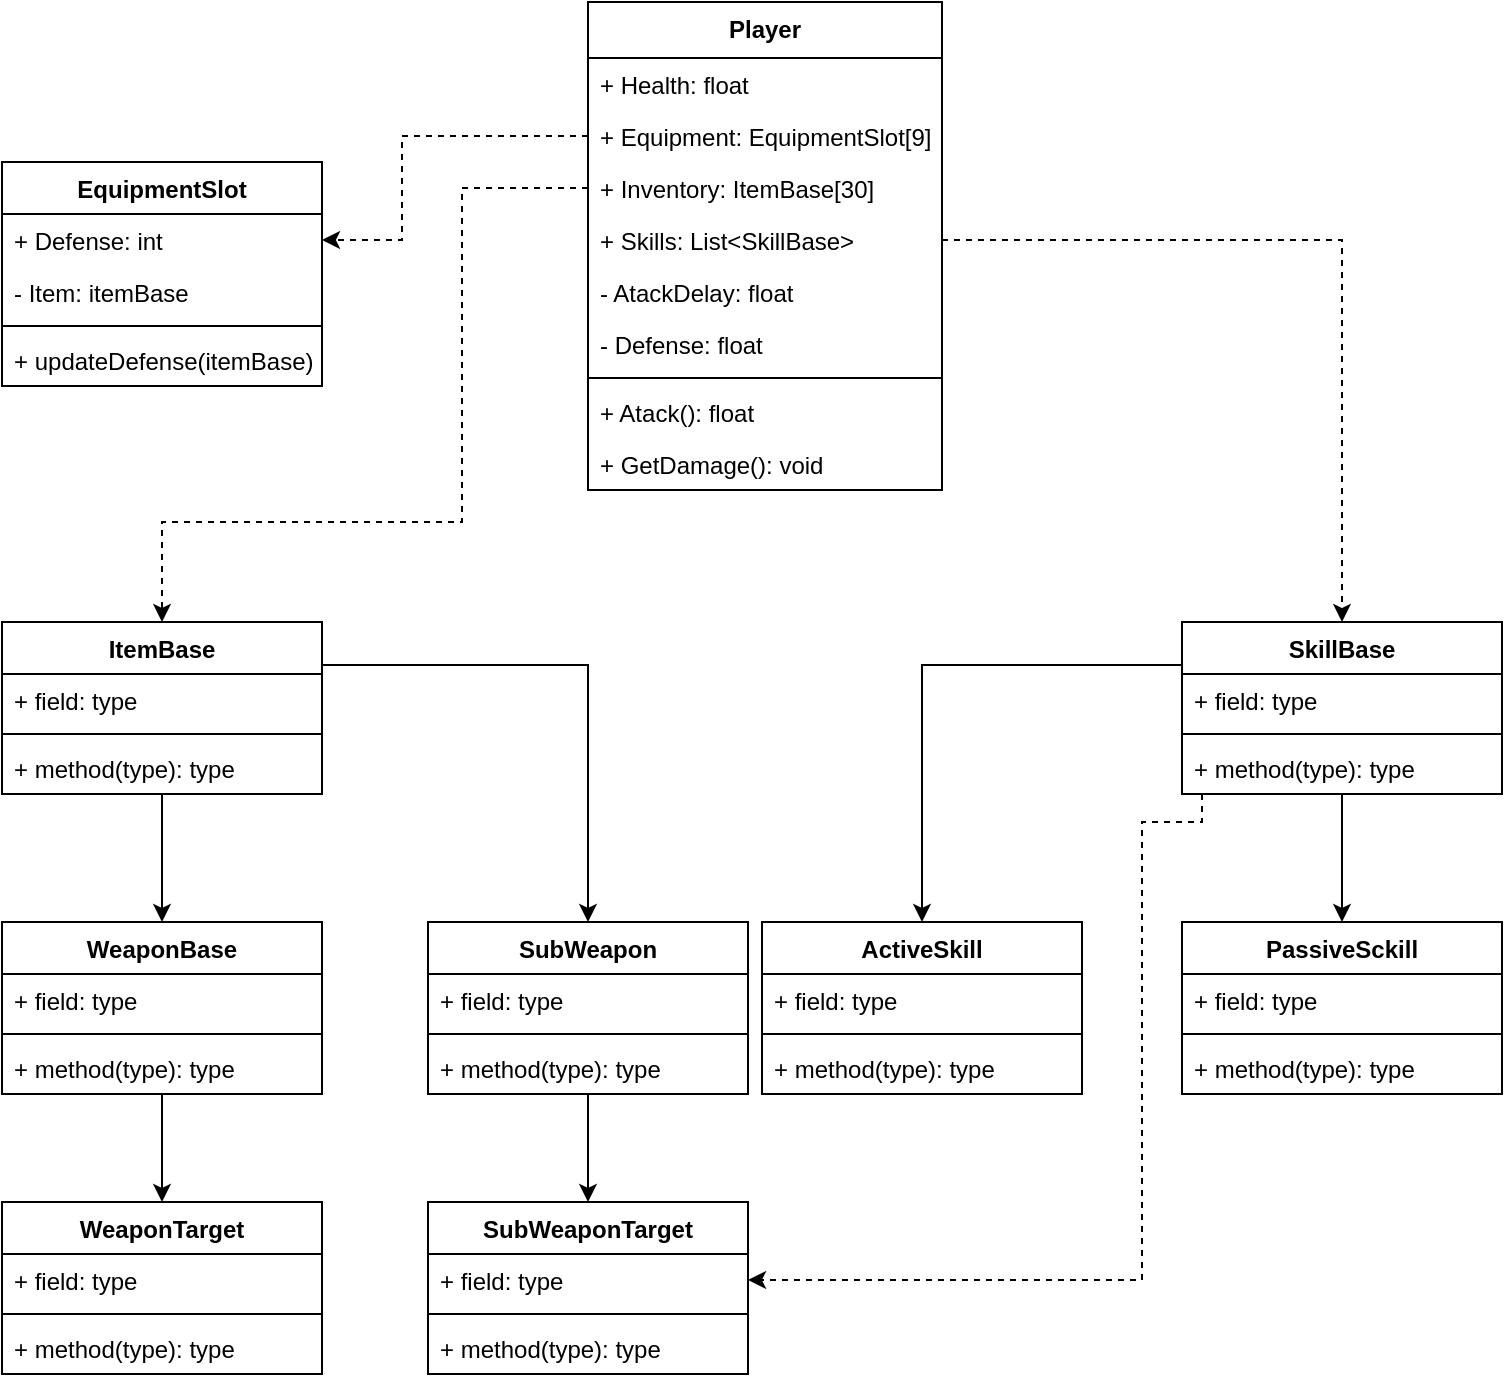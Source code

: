 <mxfile version="12.2.9" type="github" pages="1">
  <diagram id="H8IFhaGbX_Mn34hNXw0G" name="Page-1">
    <mxGraphModel dx="1463" dy="1943" grid="1" gridSize="10" guides="1" tooltips="1" connect="1" arrows="1" fold="1" page="1" pageScale="1" pageWidth="827" pageHeight="1169" math="0" shadow="0">
      <root>
        <mxCell id="0"/>
        <mxCell id="1" parent="0"/>
        <mxCell id="BPaVNomMC5HJTCO8Hj3X-1" value="Player" style="swimlane;fontStyle=1;align=center;verticalAlign=top;childLayout=stackLayout;horizontal=1;startSize=28;horizontalStack=0;resizeParent=1;resizeParentMax=0;resizeLast=0;collapsible=1;marginBottom=0;" parent="1" vertex="1">
          <mxGeometry x="333" y="-190" width="177" height="244" as="geometry"/>
        </mxCell>
        <mxCell id="BPaVNomMC5HJTCO8Hj3X-2" value="+ Health: float" style="text;strokeColor=none;fillColor=none;align=left;verticalAlign=top;spacingLeft=4;spacingRight=4;overflow=hidden;rotatable=0;points=[[0,0.5],[1,0.5]];portConstraint=eastwest;" parent="BPaVNomMC5HJTCO8Hj3X-1" vertex="1">
          <mxGeometry y="28" width="177" height="26" as="geometry"/>
        </mxCell>
        <mxCell id="857hvkK6cEc5dokzFMdj-6" value="+ Equipment: EquipmentSlot[9]" style="text;strokeColor=none;fillColor=none;align=left;verticalAlign=top;spacingLeft=4;spacingRight=4;overflow=hidden;rotatable=0;points=[[0,0.5],[1,0.5]];portConstraint=eastwest;" vertex="1" parent="BPaVNomMC5HJTCO8Hj3X-1">
          <mxGeometry y="54" width="177" height="26" as="geometry"/>
        </mxCell>
        <mxCell id="857hvkK6cEc5dokzFMdj-1" value="+ Inventory: ItemBase[30]" style="text;strokeColor=none;fillColor=none;align=left;verticalAlign=top;spacingLeft=4;spacingRight=4;overflow=hidden;rotatable=0;points=[[0,0.5],[1,0.5]];portConstraint=eastwest;" vertex="1" parent="BPaVNomMC5HJTCO8Hj3X-1">
          <mxGeometry y="80" width="177" height="26" as="geometry"/>
        </mxCell>
        <mxCell id="857hvkK6cEc5dokzFMdj-2" value="+ Skills: List&lt;SkillBase&gt;" style="text;strokeColor=none;fillColor=none;align=left;verticalAlign=top;spacingLeft=4;spacingRight=4;overflow=hidden;rotatable=0;points=[[0,0.5],[1,0.5]];portConstraint=eastwest;" vertex="1" parent="BPaVNomMC5HJTCO8Hj3X-1">
          <mxGeometry y="106" width="177" height="26" as="geometry"/>
        </mxCell>
        <mxCell id="857hvkK6cEc5dokzFMdj-3" value="- AtackDelay: float" style="text;strokeColor=none;fillColor=none;align=left;verticalAlign=top;spacingLeft=4;spacingRight=4;overflow=hidden;rotatable=0;points=[[0,0.5],[1,0.5]];portConstraint=eastwest;" vertex="1" parent="BPaVNomMC5HJTCO8Hj3X-1">
          <mxGeometry y="132" width="177" height="26" as="geometry"/>
        </mxCell>
        <mxCell id="857hvkK6cEc5dokzFMdj-5" value="- Defense: float" style="text;strokeColor=none;fillColor=none;align=left;verticalAlign=top;spacingLeft=4;spacingRight=4;overflow=hidden;rotatable=0;points=[[0,0.5],[1,0.5]];portConstraint=eastwest;" vertex="1" parent="BPaVNomMC5HJTCO8Hj3X-1">
          <mxGeometry y="158" width="177" height="26" as="geometry"/>
        </mxCell>
        <mxCell id="BPaVNomMC5HJTCO8Hj3X-3" value="" style="line;strokeWidth=1;fillColor=none;align=left;verticalAlign=middle;spacingTop=-1;spacingLeft=3;spacingRight=3;rotatable=0;labelPosition=right;points=[];portConstraint=eastwest;" parent="BPaVNomMC5HJTCO8Hj3X-1" vertex="1">
          <mxGeometry y="184" width="177" height="8" as="geometry"/>
        </mxCell>
        <mxCell id="BPaVNomMC5HJTCO8Hj3X-4" value="+ Atack(): float" style="text;strokeColor=none;fillColor=none;align=left;verticalAlign=top;spacingLeft=4;spacingRight=4;overflow=hidden;rotatable=0;points=[[0,0.5],[1,0.5]];portConstraint=eastwest;" parent="BPaVNomMC5HJTCO8Hj3X-1" vertex="1">
          <mxGeometry y="192" width="177" height="26" as="geometry"/>
        </mxCell>
        <mxCell id="857hvkK6cEc5dokzFMdj-4" value="+ GetDamage(): void" style="text;strokeColor=none;fillColor=none;align=left;verticalAlign=top;spacingLeft=4;spacingRight=4;overflow=hidden;rotatable=0;points=[[0,0.5],[1,0.5]];portConstraint=eastwest;" vertex="1" parent="BPaVNomMC5HJTCO8Hj3X-1">
          <mxGeometry y="218" width="177" height="26" as="geometry"/>
        </mxCell>
        <mxCell id="BPaVNomMC5HJTCO8Hj3X-14" style="edgeStyle=orthogonalEdgeStyle;rounded=0;orthogonalLoop=1;jettySize=auto;html=1;entryX=0.5;entryY=0;entryDx=0;entryDy=0;" parent="1" source="BPaVNomMC5HJTCO8Hj3X-5" target="BPaVNomMC5HJTCO8Hj3X-10" edge="1">
          <mxGeometry relative="1" as="geometry"/>
        </mxCell>
        <mxCell id="BPaVNomMC5HJTCO8Hj3X-5" value="WeaponBase" style="swimlane;fontStyle=1;align=center;verticalAlign=top;childLayout=stackLayout;horizontal=1;startSize=26;horizontalStack=0;resizeParent=1;resizeParentMax=0;resizeLast=0;collapsible=1;marginBottom=0;" parent="1" vertex="1">
          <mxGeometry x="40" y="270" width="160" height="86" as="geometry"/>
        </mxCell>
        <mxCell id="BPaVNomMC5HJTCO8Hj3X-6" value="+ field: type" style="text;strokeColor=none;fillColor=none;align=left;verticalAlign=top;spacingLeft=4;spacingRight=4;overflow=hidden;rotatable=0;points=[[0,0.5],[1,0.5]];portConstraint=eastwest;" parent="BPaVNomMC5HJTCO8Hj3X-5" vertex="1">
          <mxGeometry y="26" width="160" height="26" as="geometry"/>
        </mxCell>
        <mxCell id="BPaVNomMC5HJTCO8Hj3X-7" value="" style="line;strokeWidth=1;fillColor=none;align=left;verticalAlign=middle;spacingTop=-1;spacingLeft=3;spacingRight=3;rotatable=0;labelPosition=right;points=[];portConstraint=eastwest;" parent="BPaVNomMC5HJTCO8Hj3X-5" vertex="1">
          <mxGeometry y="52" width="160" height="8" as="geometry"/>
        </mxCell>
        <mxCell id="BPaVNomMC5HJTCO8Hj3X-8" value="+ method(type): type" style="text;strokeColor=none;fillColor=none;align=left;verticalAlign=top;spacingLeft=4;spacingRight=4;overflow=hidden;rotatable=0;points=[[0,0.5],[1,0.5]];portConstraint=eastwest;" parent="BPaVNomMC5HJTCO8Hj3X-5" vertex="1">
          <mxGeometry y="60" width="160" height="26" as="geometry"/>
        </mxCell>
        <mxCell id="BPaVNomMC5HJTCO8Hj3X-9" style="edgeStyle=orthogonalEdgeStyle;rounded=0;orthogonalLoop=1;jettySize=auto;html=1;entryX=0.5;entryY=0;entryDx=0;entryDy=0;dashed=1;exitX=0;exitY=0.5;exitDx=0;exitDy=0;" parent="1" source="857hvkK6cEc5dokzFMdj-1" target="BPaVNomMC5HJTCO8Hj3X-15" edge="1">
          <mxGeometry relative="1" as="geometry">
            <mxPoint x="210" y="-70" as="sourcePoint"/>
            <Array as="points">
              <mxPoint x="270" y="-97"/>
              <mxPoint x="270" y="70"/>
              <mxPoint x="120" y="70"/>
            </Array>
          </mxGeometry>
        </mxCell>
        <mxCell id="BPaVNomMC5HJTCO8Hj3X-10" value="WeaponTarget" style="swimlane;fontStyle=1;align=center;verticalAlign=top;childLayout=stackLayout;horizontal=1;startSize=26;horizontalStack=0;resizeParent=1;resizeParentMax=0;resizeLast=0;collapsible=1;marginBottom=0;" parent="1" vertex="1">
          <mxGeometry x="40" y="410" width="160" height="86" as="geometry"/>
        </mxCell>
        <mxCell id="BPaVNomMC5HJTCO8Hj3X-11" value="+ field: type" style="text;strokeColor=none;fillColor=none;align=left;verticalAlign=top;spacingLeft=4;spacingRight=4;overflow=hidden;rotatable=0;points=[[0,0.5],[1,0.5]];portConstraint=eastwest;" parent="BPaVNomMC5HJTCO8Hj3X-10" vertex="1">
          <mxGeometry y="26" width="160" height="26" as="geometry"/>
        </mxCell>
        <mxCell id="BPaVNomMC5HJTCO8Hj3X-12" value="" style="line;strokeWidth=1;fillColor=none;align=left;verticalAlign=middle;spacingTop=-1;spacingLeft=3;spacingRight=3;rotatable=0;labelPosition=right;points=[];portConstraint=eastwest;" parent="BPaVNomMC5HJTCO8Hj3X-10" vertex="1">
          <mxGeometry y="52" width="160" height="8" as="geometry"/>
        </mxCell>
        <mxCell id="BPaVNomMC5HJTCO8Hj3X-13" value="+ method(type): type" style="text;strokeColor=none;fillColor=none;align=left;verticalAlign=top;spacingLeft=4;spacingRight=4;overflow=hidden;rotatable=0;points=[[0,0.5],[1,0.5]];portConstraint=eastwest;" parent="BPaVNomMC5HJTCO8Hj3X-10" vertex="1">
          <mxGeometry y="60" width="160" height="26" as="geometry"/>
        </mxCell>
        <mxCell id="BPaVNomMC5HJTCO8Hj3X-19" style="edgeStyle=orthogonalEdgeStyle;rounded=0;orthogonalLoop=1;jettySize=auto;html=1;entryX=0.5;entryY=0;entryDx=0;entryDy=0;" parent="1" source="BPaVNomMC5HJTCO8Hj3X-15" target="BPaVNomMC5HJTCO8Hj3X-5" edge="1">
          <mxGeometry relative="1" as="geometry"/>
        </mxCell>
        <mxCell id="BPaVNomMC5HJTCO8Hj3X-24" style="edgeStyle=orthogonalEdgeStyle;rounded=0;orthogonalLoop=1;jettySize=auto;html=1;exitX=1;exitY=0.25;exitDx=0;exitDy=0;entryX=0.5;entryY=0;entryDx=0;entryDy=0;" parent="1" source="BPaVNomMC5HJTCO8Hj3X-15" target="BPaVNomMC5HJTCO8Hj3X-20" edge="1">
          <mxGeometry relative="1" as="geometry"/>
        </mxCell>
        <mxCell id="BPaVNomMC5HJTCO8Hj3X-15" value="ItemBase" style="swimlane;fontStyle=1;align=center;verticalAlign=top;childLayout=stackLayout;horizontal=1;startSize=26;horizontalStack=0;resizeParent=1;resizeParentMax=0;resizeLast=0;collapsible=1;marginBottom=0;" parent="1" vertex="1">
          <mxGeometry x="40" y="120" width="160" height="86" as="geometry"/>
        </mxCell>
        <mxCell id="BPaVNomMC5HJTCO8Hj3X-16" value="+ field: type" style="text;strokeColor=none;fillColor=none;align=left;verticalAlign=top;spacingLeft=4;spacingRight=4;overflow=hidden;rotatable=0;points=[[0,0.5],[1,0.5]];portConstraint=eastwest;" parent="BPaVNomMC5HJTCO8Hj3X-15" vertex="1">
          <mxGeometry y="26" width="160" height="26" as="geometry"/>
        </mxCell>
        <mxCell id="BPaVNomMC5HJTCO8Hj3X-17" value="" style="line;strokeWidth=1;fillColor=none;align=left;verticalAlign=middle;spacingTop=-1;spacingLeft=3;spacingRight=3;rotatable=0;labelPosition=right;points=[];portConstraint=eastwest;" parent="BPaVNomMC5HJTCO8Hj3X-15" vertex="1">
          <mxGeometry y="52" width="160" height="8" as="geometry"/>
        </mxCell>
        <mxCell id="BPaVNomMC5HJTCO8Hj3X-18" value="+ method(type): type" style="text;strokeColor=none;fillColor=none;align=left;verticalAlign=top;spacingLeft=4;spacingRight=4;overflow=hidden;rotatable=0;points=[[0,0.5],[1,0.5]];portConstraint=eastwest;" parent="BPaVNomMC5HJTCO8Hj3X-15" vertex="1">
          <mxGeometry y="60" width="160" height="26" as="geometry"/>
        </mxCell>
        <mxCell id="BPaVNomMC5HJTCO8Hj3X-29" style="edgeStyle=orthogonalEdgeStyle;rounded=0;orthogonalLoop=1;jettySize=auto;html=1;entryX=0.5;entryY=0;entryDx=0;entryDy=0;" parent="1" source="BPaVNomMC5HJTCO8Hj3X-20" target="BPaVNomMC5HJTCO8Hj3X-25" edge="1">
          <mxGeometry relative="1" as="geometry"/>
        </mxCell>
        <mxCell id="BPaVNomMC5HJTCO8Hj3X-20" value="SubWeapon" style="swimlane;fontStyle=1;align=center;verticalAlign=top;childLayout=stackLayout;horizontal=1;startSize=26;horizontalStack=0;resizeParent=1;resizeParentMax=0;resizeLast=0;collapsible=1;marginBottom=0;" parent="1" vertex="1">
          <mxGeometry x="253" y="270" width="160" height="86" as="geometry"/>
        </mxCell>
        <mxCell id="BPaVNomMC5HJTCO8Hj3X-21" value="+ field: type" style="text;strokeColor=none;fillColor=none;align=left;verticalAlign=top;spacingLeft=4;spacingRight=4;overflow=hidden;rotatable=0;points=[[0,0.5],[1,0.5]];portConstraint=eastwest;" parent="BPaVNomMC5HJTCO8Hj3X-20" vertex="1">
          <mxGeometry y="26" width="160" height="26" as="geometry"/>
        </mxCell>
        <mxCell id="BPaVNomMC5HJTCO8Hj3X-22" value="" style="line;strokeWidth=1;fillColor=none;align=left;verticalAlign=middle;spacingTop=-1;spacingLeft=3;spacingRight=3;rotatable=0;labelPosition=right;points=[];portConstraint=eastwest;" parent="BPaVNomMC5HJTCO8Hj3X-20" vertex="1">
          <mxGeometry y="52" width="160" height="8" as="geometry"/>
        </mxCell>
        <mxCell id="BPaVNomMC5HJTCO8Hj3X-23" value="+ method(type): type" style="text;strokeColor=none;fillColor=none;align=left;verticalAlign=top;spacingLeft=4;spacingRight=4;overflow=hidden;rotatable=0;points=[[0,0.5],[1,0.5]];portConstraint=eastwest;" parent="BPaVNomMC5HJTCO8Hj3X-20" vertex="1">
          <mxGeometry y="60" width="160" height="26" as="geometry"/>
        </mxCell>
        <mxCell id="BPaVNomMC5HJTCO8Hj3X-25" value="SubWeaponTarget" style="swimlane;fontStyle=1;align=center;verticalAlign=top;childLayout=stackLayout;horizontal=1;startSize=26;horizontalStack=0;resizeParent=1;resizeParentMax=0;resizeLast=0;collapsible=1;marginBottom=0;" parent="1" vertex="1">
          <mxGeometry x="253" y="410" width="160" height="86" as="geometry"/>
        </mxCell>
        <mxCell id="BPaVNomMC5HJTCO8Hj3X-26" value="+ field: type" style="text;strokeColor=none;fillColor=none;align=left;verticalAlign=top;spacingLeft=4;spacingRight=4;overflow=hidden;rotatable=0;points=[[0,0.5],[1,0.5]];portConstraint=eastwest;" parent="BPaVNomMC5HJTCO8Hj3X-25" vertex="1">
          <mxGeometry y="26" width="160" height="26" as="geometry"/>
        </mxCell>
        <mxCell id="BPaVNomMC5HJTCO8Hj3X-27" value="" style="line;strokeWidth=1;fillColor=none;align=left;verticalAlign=middle;spacingTop=-1;spacingLeft=3;spacingRight=3;rotatable=0;labelPosition=right;points=[];portConstraint=eastwest;" parent="BPaVNomMC5HJTCO8Hj3X-25" vertex="1">
          <mxGeometry y="52" width="160" height="8" as="geometry"/>
        </mxCell>
        <mxCell id="BPaVNomMC5HJTCO8Hj3X-28" value="+ method(type): type" style="text;strokeColor=none;fillColor=none;align=left;verticalAlign=top;spacingLeft=4;spacingRight=4;overflow=hidden;rotatable=0;points=[[0,0.5],[1,0.5]];portConstraint=eastwest;" parent="BPaVNomMC5HJTCO8Hj3X-25" vertex="1">
          <mxGeometry y="60" width="160" height="26" as="geometry"/>
        </mxCell>
        <mxCell id="WpQg5ETB5lan9R3oBPe6-10" style="edgeStyle=orthogonalEdgeStyle;rounded=0;orthogonalLoop=1;jettySize=auto;html=1;exitX=0;exitY=0.25;exitDx=0;exitDy=0;entryX=0.5;entryY=0;entryDx=0;entryDy=0;" parent="1" source="WpQg5ETB5lan9R3oBPe6-1" target="WpQg5ETB5lan9R3oBPe6-6" edge="1">
          <mxGeometry relative="1" as="geometry"/>
        </mxCell>
        <mxCell id="WpQg5ETB5lan9R3oBPe6-15" style="edgeStyle=orthogonalEdgeStyle;rounded=0;orthogonalLoop=1;jettySize=auto;html=1;entryX=0.5;entryY=0;entryDx=0;entryDy=0;" parent="1" source="WpQg5ETB5lan9R3oBPe6-1" target="WpQg5ETB5lan9R3oBPe6-11" edge="1">
          <mxGeometry relative="1" as="geometry"/>
        </mxCell>
        <mxCell id="WpQg5ETB5lan9R3oBPe6-1" value="SkillBase" style="swimlane;fontStyle=1;align=center;verticalAlign=top;childLayout=stackLayout;horizontal=1;startSize=26;horizontalStack=0;resizeParent=1;resizeParentMax=0;resizeLast=0;collapsible=1;marginBottom=0;" parent="1" vertex="1">
          <mxGeometry x="630" y="120" width="160" height="86" as="geometry"/>
        </mxCell>
        <mxCell id="WpQg5ETB5lan9R3oBPe6-2" value="+ field: type" style="text;strokeColor=none;fillColor=none;align=left;verticalAlign=top;spacingLeft=4;spacingRight=4;overflow=hidden;rotatable=0;points=[[0,0.5],[1,0.5]];portConstraint=eastwest;" parent="WpQg5ETB5lan9R3oBPe6-1" vertex="1">
          <mxGeometry y="26" width="160" height="26" as="geometry"/>
        </mxCell>
        <mxCell id="WpQg5ETB5lan9R3oBPe6-3" value="" style="line;strokeWidth=1;fillColor=none;align=left;verticalAlign=middle;spacingTop=-1;spacingLeft=3;spacingRight=3;rotatable=0;labelPosition=right;points=[];portConstraint=eastwest;" parent="WpQg5ETB5lan9R3oBPe6-1" vertex="1">
          <mxGeometry y="52" width="160" height="8" as="geometry"/>
        </mxCell>
        <mxCell id="WpQg5ETB5lan9R3oBPe6-4" value="+ method(type): type" style="text;strokeColor=none;fillColor=none;align=left;verticalAlign=top;spacingLeft=4;spacingRight=4;overflow=hidden;rotatable=0;points=[[0,0.5],[1,0.5]];portConstraint=eastwest;" parent="WpQg5ETB5lan9R3oBPe6-1" vertex="1">
          <mxGeometry y="60" width="160" height="26" as="geometry"/>
        </mxCell>
        <mxCell id="WpQg5ETB5lan9R3oBPe6-5" style="edgeStyle=orthogonalEdgeStyle;rounded=0;orthogonalLoop=1;jettySize=auto;html=1;exitX=1;exitY=0.5;exitDx=0;exitDy=0;entryX=0.5;entryY=0;entryDx=0;entryDy=0;dashed=1;" parent="1" source="857hvkK6cEc5dokzFMdj-2" target="WpQg5ETB5lan9R3oBPe6-1" edge="1">
          <mxGeometry relative="1" as="geometry"/>
        </mxCell>
        <mxCell id="WpQg5ETB5lan9R3oBPe6-16" style="edgeStyle=orthogonalEdgeStyle;rounded=0;orthogonalLoop=1;jettySize=auto;html=1;entryX=1;entryY=0.5;entryDx=0;entryDy=0;dashed=1;" parent="1" source="WpQg5ETB5lan9R3oBPe6-1" target="BPaVNomMC5HJTCO8Hj3X-26" edge="1">
          <mxGeometry relative="1" as="geometry">
            <Array as="points">
              <mxPoint x="640" y="220"/>
              <mxPoint x="610" y="220"/>
              <mxPoint x="610" y="449"/>
            </Array>
          </mxGeometry>
        </mxCell>
        <mxCell id="WpQg5ETB5lan9R3oBPe6-6" value="ActiveSkill" style="swimlane;fontStyle=1;align=center;verticalAlign=top;childLayout=stackLayout;horizontal=1;startSize=26;horizontalStack=0;resizeParent=1;resizeParentMax=0;resizeLast=0;collapsible=1;marginBottom=0;" parent="1" vertex="1">
          <mxGeometry x="420" y="270" width="160" height="86" as="geometry"/>
        </mxCell>
        <mxCell id="WpQg5ETB5lan9R3oBPe6-7" value="+ field: type" style="text;strokeColor=none;fillColor=none;align=left;verticalAlign=top;spacingLeft=4;spacingRight=4;overflow=hidden;rotatable=0;points=[[0,0.5],[1,0.5]];portConstraint=eastwest;" parent="WpQg5ETB5lan9R3oBPe6-6" vertex="1">
          <mxGeometry y="26" width="160" height="26" as="geometry"/>
        </mxCell>
        <mxCell id="WpQg5ETB5lan9R3oBPe6-8" value="" style="line;strokeWidth=1;fillColor=none;align=left;verticalAlign=middle;spacingTop=-1;spacingLeft=3;spacingRight=3;rotatable=0;labelPosition=right;points=[];portConstraint=eastwest;" parent="WpQg5ETB5lan9R3oBPe6-6" vertex="1">
          <mxGeometry y="52" width="160" height="8" as="geometry"/>
        </mxCell>
        <mxCell id="WpQg5ETB5lan9R3oBPe6-9" value="+ method(type): type" style="text;strokeColor=none;fillColor=none;align=left;verticalAlign=top;spacingLeft=4;spacingRight=4;overflow=hidden;rotatable=0;points=[[0,0.5],[1,0.5]];portConstraint=eastwest;" parent="WpQg5ETB5lan9R3oBPe6-6" vertex="1">
          <mxGeometry y="60" width="160" height="26" as="geometry"/>
        </mxCell>
        <mxCell id="WpQg5ETB5lan9R3oBPe6-11" value="PassiveSckill" style="swimlane;fontStyle=1;align=center;verticalAlign=top;childLayout=stackLayout;horizontal=1;startSize=26;horizontalStack=0;resizeParent=1;resizeParentMax=0;resizeLast=0;collapsible=1;marginBottom=0;" parent="1" vertex="1">
          <mxGeometry x="630" y="270" width="160" height="86" as="geometry"/>
        </mxCell>
        <mxCell id="WpQg5ETB5lan9R3oBPe6-12" value="+ field: type" style="text;strokeColor=none;fillColor=none;align=left;verticalAlign=top;spacingLeft=4;spacingRight=4;overflow=hidden;rotatable=0;points=[[0,0.5],[1,0.5]];portConstraint=eastwest;" parent="WpQg5ETB5lan9R3oBPe6-11" vertex="1">
          <mxGeometry y="26" width="160" height="26" as="geometry"/>
        </mxCell>
        <mxCell id="WpQg5ETB5lan9R3oBPe6-13" value="" style="line;strokeWidth=1;fillColor=none;align=left;verticalAlign=middle;spacingTop=-1;spacingLeft=3;spacingRight=3;rotatable=0;labelPosition=right;points=[];portConstraint=eastwest;" parent="WpQg5ETB5lan9R3oBPe6-11" vertex="1">
          <mxGeometry y="52" width="160" height="8" as="geometry"/>
        </mxCell>
        <mxCell id="WpQg5ETB5lan9R3oBPe6-14" value="+ method(type): type" style="text;strokeColor=none;fillColor=none;align=left;verticalAlign=top;spacingLeft=4;spacingRight=4;overflow=hidden;rotatable=0;points=[[0,0.5],[1,0.5]];portConstraint=eastwest;" parent="WpQg5ETB5lan9R3oBPe6-11" vertex="1">
          <mxGeometry y="60" width="160" height="26" as="geometry"/>
        </mxCell>
        <mxCell id="857hvkK6cEc5dokzFMdj-7" value="EquipmentSlot&#xa;" style="swimlane;fontStyle=1;align=center;verticalAlign=top;childLayout=stackLayout;horizontal=1;startSize=26;horizontalStack=0;resizeParent=1;resizeParentMax=0;resizeLast=0;collapsible=1;marginBottom=0;" vertex="1" parent="1">
          <mxGeometry x="40" y="-110" width="160" height="112" as="geometry"/>
        </mxCell>
        <mxCell id="857hvkK6cEc5dokzFMdj-8" value="+ Defense: int" style="text;strokeColor=none;fillColor=none;align=left;verticalAlign=top;spacingLeft=4;spacingRight=4;overflow=hidden;rotatable=0;points=[[0,0.5],[1,0.5]];portConstraint=eastwest;" vertex="1" parent="857hvkK6cEc5dokzFMdj-7">
          <mxGeometry y="26" width="160" height="26" as="geometry"/>
        </mxCell>
        <mxCell id="857hvkK6cEc5dokzFMdj-11" value="- Item: itemBase&#xa;" style="text;strokeColor=none;fillColor=none;align=left;verticalAlign=top;spacingLeft=4;spacingRight=4;overflow=hidden;rotatable=0;points=[[0,0.5],[1,0.5]];portConstraint=eastwest;" vertex="1" parent="857hvkK6cEc5dokzFMdj-7">
          <mxGeometry y="52" width="160" height="26" as="geometry"/>
        </mxCell>
        <mxCell id="857hvkK6cEc5dokzFMdj-9" value="" style="line;strokeWidth=1;fillColor=none;align=left;verticalAlign=middle;spacingTop=-1;spacingLeft=3;spacingRight=3;rotatable=0;labelPosition=right;points=[];portConstraint=eastwest;" vertex="1" parent="857hvkK6cEc5dokzFMdj-7">
          <mxGeometry y="78" width="160" height="8" as="geometry"/>
        </mxCell>
        <mxCell id="857hvkK6cEc5dokzFMdj-10" value="+ updateDefense(itemBase)" style="text;strokeColor=none;fillColor=none;align=left;verticalAlign=top;spacingLeft=4;spacingRight=4;overflow=hidden;rotatable=0;points=[[0,0.5],[1,0.5]];portConstraint=eastwest;" vertex="1" parent="857hvkK6cEc5dokzFMdj-7">
          <mxGeometry y="86" width="160" height="26" as="geometry"/>
        </mxCell>
        <mxCell id="857hvkK6cEc5dokzFMdj-13" style="edgeStyle=orthogonalEdgeStyle;rounded=0;orthogonalLoop=1;jettySize=auto;html=1;entryX=1;entryY=0.5;entryDx=0;entryDy=0;dashed=1;" edge="1" parent="1" source="857hvkK6cEc5dokzFMdj-6" target="857hvkK6cEc5dokzFMdj-8">
          <mxGeometry relative="1" as="geometry">
            <Array as="points">
              <mxPoint x="240" y="-123"/>
              <mxPoint x="240" y="-71"/>
            </Array>
          </mxGeometry>
        </mxCell>
      </root>
    </mxGraphModel>
  </diagram>
</mxfile>
